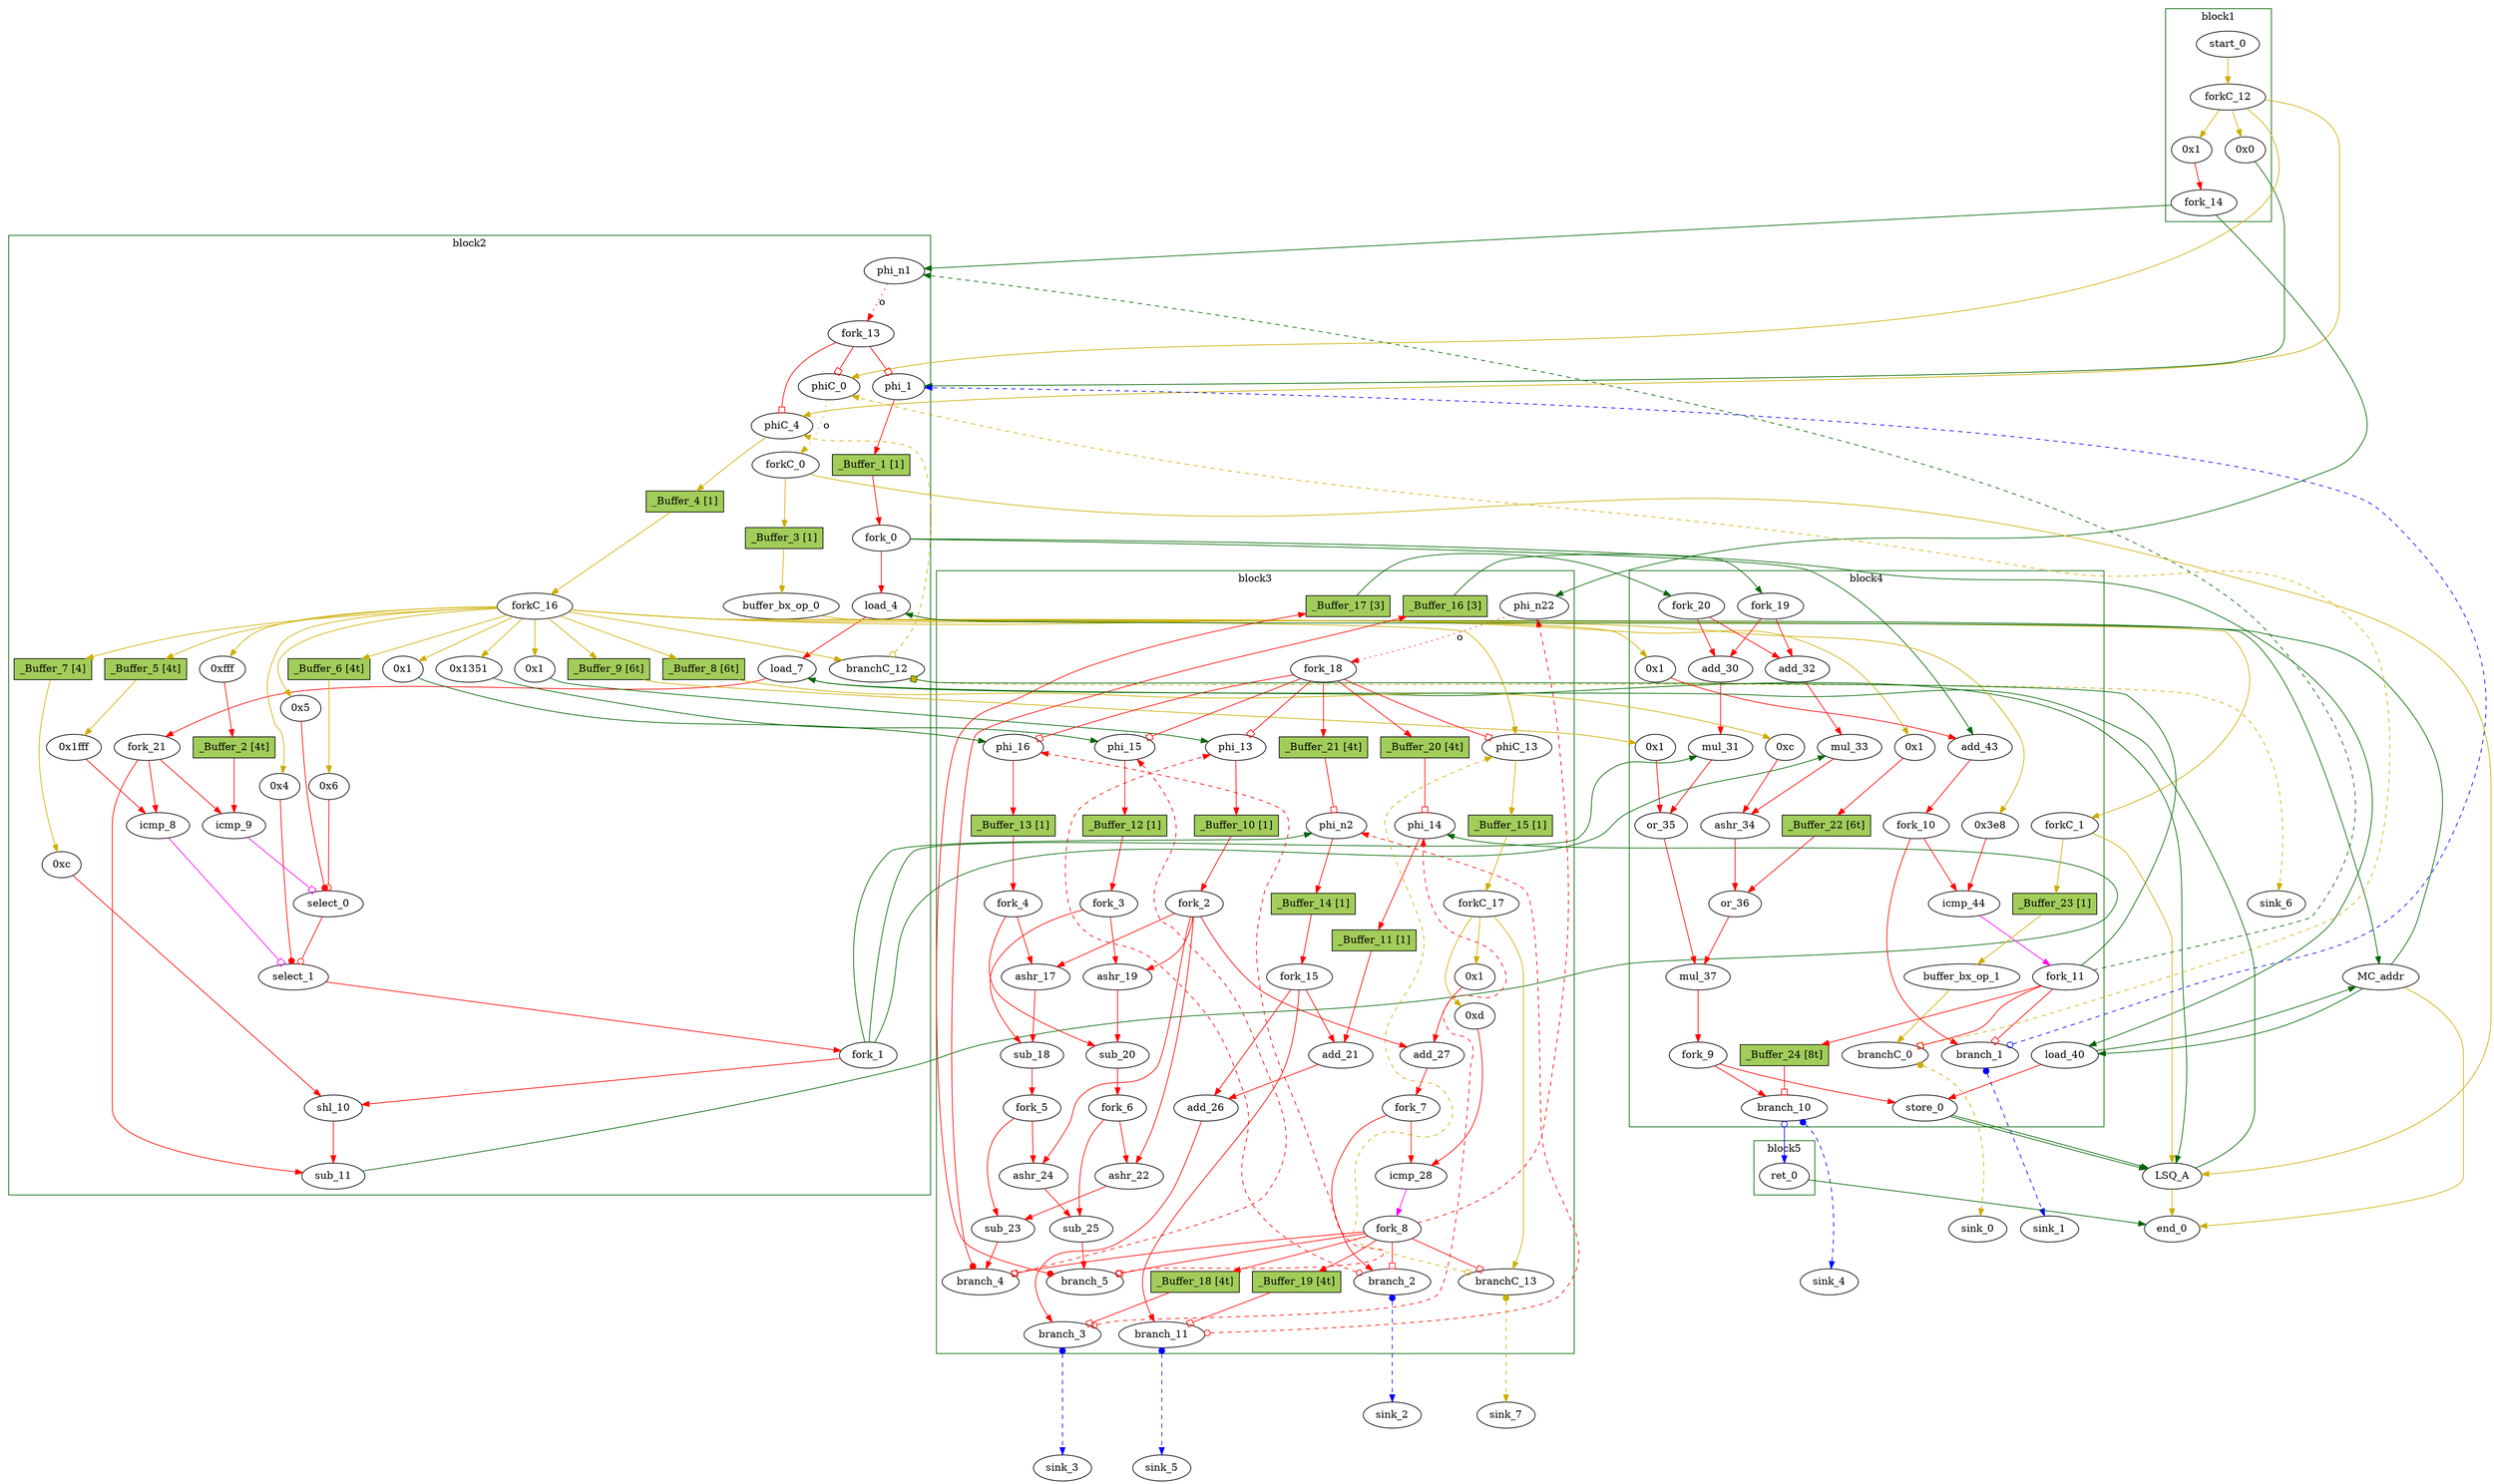 // Number of blocks: 134
// Number of channels: 228
Digraph G {

  // Blocks
subgraph cluster_1 {
color = "darkgreen"
label = "block1"
  cst_0 [type=Constant, in="in1:32", out="out1:32", bbID = 1, value="0x0", label="0x0",  shape=oval];
  start_0 [type=Entry, in="in1:0", out="out1:0", bbID = 1,  shape=oval];
  cst_17 [type=Constant, in="in1:32", out="out1:32", bbID = 1, value="0x1", label="0x1",  shape=oval];
  forkC_12 [type=Fork, in="in1:0", out="out1:0 out2:0 out3:0 out4:0", bbID = 1,  shape=oval];
  fork_14 [type=Fork, in="in1:32", out="out1:32 out2:32", bbID = 1,  shape=oval];
}
subgraph cluster_2 {
color = "darkgreen"
label = "block2"
  phi_1 [type=Mux, in="in1?:1 in2:32 in3:32", out="out1:32", delay=0.366, bbID = 2,  shape=oval];
  load_4 [type=Operator, in="in1:32 in2:32", out="out1:32 out2:32", op = "mc_load_op", latency=2, bbID = 2, portID = 0, offset = 0,  shape=oval];
  load_7 [type=Operator, in="in1:32 in2:32", out="out1:32 out2:32", op = "lsq_load_op", latency=5, bbID = 2, portID = 0, offset = 0,  shape=oval];
  cst_1 [type=Constant, in="in1:32", out="out1:32", bbID = 2, value="0x1fff", label="0x1fff",  shape=oval];
  icmp_8 [type=Operator, in="in1:32 in2:32", out="out1:1", op = "icmp_sgt_op", delay=1.53, bbID = 2,  shape=oval];
  cst_2 [type=Constant, in="in1:32", out="out1:32", bbID = 2, value="0xfff", label="0xfff",  shape=oval];
  icmp_9 [type=Operator, in="in1:32 in2:32", out="out1:1", op = "icmp_sgt_op", delay=1.53, bbID = 2,  shape=oval];
  cst_3 [type=Constant, in="in1:32", out="out1:32", bbID = 2, value="0x5", label="0x5",  shape=oval];
  cst_4 [type=Constant, in="in1:32", out="out1:32", bbID = 2, value="0x6", label="0x6",  shape=oval];
  select_0 [type=Operator, in="in1?:1 in2+:32 in3-:32", out="out1:32", op = "select_op", bbID = 2,  shape=oval];
  cst_5 [type=Constant, in="in1:32", out="out1:32", bbID = 2, value="0x4", label="0x4",  shape=oval];
  select_1 [type=Operator, in="in1?:1 in2+:32 in3-:32", out="out1:32", op = "select_op", bbID = 2,  shape=oval];
  cst_6 [type=Constant, in="in1:32", out="out1:32", bbID = 2, value="0xc", label="0xc",  shape=oval];
  shl_10 [type=Operator, in="in1:32 in2:32", out="out1:32", op = "shl_op", bbID = 2,  shape=oval];
  sub_11 [type=Operator, in="in1:32 in2:32", out="out1:32", op = "sub_op", delay=1.693, bbID = 2,  shape=oval];
  cst_7 [type=Constant, in="in1:32", out="out1:32", bbID = 2, value="0x1", label="0x1",  shape=oval];
  cst_8 [type=Constant, in="in1:32", out="out1:32", bbID = 2, value="0x1351", label="0x1351",  shape=oval];
  cst_9 [type=Constant, in="in1:32", out="out1:32", bbID = 2, value="0x1", label="0x1",  shape=oval];
  forkC_0 [type=Fork, in="in1:0", out="out1:0 out2:0", bbID = 2,  shape=oval];
  buffer_bx_op_0 [type=Operator, in="in1:0", out="out1:0", op = "buffer_bx_op", latency=1, bbID = 2,  shape=oval];
  phiC_0 [type=Mux, in="in1?:1 in2:0 in3:0", out="out1:0", delay=0.166, bbID = 2,  shape=oval];
  phi_n1 [type=Merge, in="in1:32 in2:32*i", out="out1:32", delay=0.366, bbID = 2,  shape=oval];
  phiC_4 [type=Mux, in="in1?:1 in2:0 in3:0", out="out1:0", delay=0.166, bbID = 2,  shape=oval];
  branchC_12 [type=Branch, in="in1:0 in2?:1*i", out="out1+:0 out2-:0", bbID = 2,  shape=oval];
  fork_0 [type=Fork, in="in1:32", out="out1:32 out2:32 out3:32", bbID = 2,  shape=oval];
  fork_1 [type=Fork, in="in1:32", out="out1:32 out2:32 out3:32 out4:32", bbID = 2,  shape=oval];
  fork_13 [type=Fork, in="in1:32", out="out1:32 out2:32 out3:32", bbID = 2,  shape=oval];
  forkC_16 [type=Fork, in="in1:0", out="out1:0 out2:0 out3:0 out4:0 out5:0 out6:0 out7:0 out8:0 out9:0 out10:0 out11:0 out12:0 out13:0 out14:0 out15:0 out16:0", bbID = 2,  shape=oval];
  fork_21 [type=Fork, in="in1:32", out="out1:32 out2:32 out3:32", bbID = 2,  shape=oval];
  _Buffer_1 [type=Buffer, in="in1:32", out="out1:32", bbID = 2, slots=1, transparent=false, label="_Buffer_1 [1]",  shape=box, style=filled, fillcolor=darkolivegreen3, height = 0.4];
  _Buffer_2 [type=Buffer, in="in1:32", out="out1:32", bbID = 2, slots=4, transparent=true, label="_Buffer_2 [4t]",  shape=box, style=filled, fillcolor=darkolivegreen3, height = 0.4];
  _Buffer_3 [type=Buffer, in="in1:0", out="out1:0", bbID = 2, slots=1, transparent=false, label="_Buffer_3 [1]",  shape=box, style=filled, fillcolor=darkolivegreen3, height = 0.4];
  _Buffer_4 [type=Buffer, in="in1:0", out="out1:0", bbID = 2, slots=1, transparent=false, label="_Buffer_4 [1]",  shape=box, style=filled, fillcolor=darkolivegreen3, height = 0.4];
  _Buffer_5 [type=Buffer, in="in1:0", out="out1:0", bbID = 2, slots=4, transparent=true, label="_Buffer_5 [4t]",  shape=box, style=filled, fillcolor=darkolivegreen3, height = 0.4];
  _Buffer_6 [type=Buffer, in="in1:0", out="out1:0", bbID = 2, slots=4, transparent=true, label="_Buffer_6 [4t]",  shape=box, style=filled, fillcolor=darkolivegreen3, height = 0.4];
  _Buffer_7 [type=Buffer, in="in1:0", out="out1:0", bbID = 2, slots=4, transparent=false, label="_Buffer_7 [4]",  shape=box, style=filled, fillcolor=darkolivegreen3, height = 0.4];
  _Buffer_8 [type=Buffer, in="in1:0", out="out1:0", bbID = 2, slots=6, transparent=true, label="_Buffer_8 [6t]",  shape=box, style=filled, fillcolor=darkolivegreen3, height = 0.4];
  _Buffer_9 [type=Buffer, in="in1:0", out="out1:0", bbID = 2, slots=6, transparent=true, label="_Buffer_9 [6t]",  shape=box, style=filled, fillcolor=darkolivegreen3, height = 0.4];
}
subgraph cluster_3 {
color = "darkgreen"
label = "block3"
  phi_13 [type=Mux, in="in1?:1 in2:32 in3:32", out="out1:32", delay=0.366, bbID = 3,  shape=oval];
  phi_14 [type=Mux, in="in1?:1 in2:32 in3:32", out="out1:32", delay=0.366, bbID = 3,  shape=oval];
  phi_15 [type=Mux, in="in1?:1 in2:32 in3:32", out="out1:32", delay=0.366, bbID = 3,  shape=oval];
  phi_16 [type=Mux, in="in1?:1 in2:32 in3:32", out="out1:32", delay=0.366, bbID = 3,  shape=oval];
  ashr_17 [type=Operator, in="in1:32 in2:32", out="out1:32", op = "ashr_op", bbID = 3, retimingDiff=1,  shape=oval];
  sub_18 [type=Operator, in="in1:32 in2:32", out="out1:32", op = "sub_op", delay=1.693, bbID = 3, retimingDiff=1,  shape=oval];
  ashr_19 [type=Operator, in="in1:32 in2:32", out="out1:32", op = "ashr_op", bbID = 3, retimingDiff=1,  shape=oval];
  sub_20 [type=Operator, in="in1:32 in2:32", out="out1:32", op = "sub_op", delay=1.693, bbID = 3, retimingDiff=1,  shape=oval];
  add_21 [type=Operator, in="in1:32 in2:32", out="out1:32", op = "add_op", delay=1.693, bbID = 3, retimingDiff=1,  shape=oval];
  ashr_22 [type=Operator, in="in1:32 in2:32", out="out1:32", op = "ashr_op", bbID = 3, retimingDiff=1,  shape=oval];
  sub_23 [type=Operator, in="in1:32 in2:32", out="out1:32", op = "sub_op", delay=1.693, bbID = 3, retimingDiff=1,  shape=oval];
  ashr_24 [type=Operator, in="in1:32 in2:32", out="out1:32", op = "ashr_op", bbID = 3, retimingDiff=1,  shape=oval];
  sub_25 [type=Operator, in="in1:32 in2:32", out="out1:32", op = "sub_op", delay=1.693, bbID = 3, retimingDiff=1,  shape=oval];
  add_26 [type=Operator, in="in1:32 in2:32", out="out1:32", op = "add_op", delay=1.693, bbID = 3, retimingDiff=1,  shape=oval];
  cst_10 [type=Constant, in="in1:32", out="out1:32", bbID = 3, value="0x1", label="0x1", retimingDiff=1,  shape=oval];
  add_27 [type=Operator, in="in1:32 in2:32", out="out1:32", op = "add_op", delay=1.693, bbID = 3, retimingDiff=1,  shape=oval];
  cst_11 [type=Constant, in="in1:32", out="out1:32", bbID = 3, value="0xd", label="0xd", retimingDiff=1,  shape=oval];
  icmp_28 [type=Operator, in="in1:32 in2:32", out="out1:1", op = "icmp_ult_op", delay=1.53, bbID = 3, retimingDiff=1,  shape=oval];
  phi_n2 [type=Mux, in="in1?:1 in2:32 in3:32", out="out1:32", delay=0.366, bbID = 3,  shape=oval];
  phiC_13 [type=Mux, in="in1?:1 in2:0 in3:0", out="out1:0", delay=0.166, bbID = 3,  shape=oval];
  branch_2 [type=Branch, in="in1:32 in2?:1*i", out="out1+:32 out2-:32", bbID = 3, retimingDiff=1,  shape=oval];
  phi_n22 [type=Merge, in="in1:32 in2:32*i", out="out1:32", delay=0.366, bbID = 3,  shape=oval];
  branch_3 [type=Branch, in="in1:32 in2?:1*i", out="out1+:32 out2-:32", bbID = 3, retimingDiff=1,  shape=oval];
  branch_4 [type=Branch, in="in1:32 in2?:1*i", out="out1+:32 out2-:32", bbID = 3, retimingDiff=1,  shape=oval];
  branch_5 [type=Branch, in="in1:32 in2?:1*i", out="out1+:32 out2-:32", bbID = 3, retimingDiff=1,  shape=oval];
  branch_11 [type=Branch, in="in1:32 in2?:1*i", out="out1+:32 out2-:32", bbID = 3, retimingDiff=1,  shape=oval];
  branchC_13 [type=Branch, in="in1:0 in2?:1*i", out="out1+:0 out2-:0", bbID = 3, retimingDiff=1,  shape=oval];
  fork_2 [type=Fork, in="in1:32", out="out1:32 out2:32 out3:32 out4:32 out5:32", bbID = 3, retimingDiff=1,  shape=oval];
  fork_3 [type=Fork, in="in1:32", out="out1:32 out2:32", bbID = 3, retimingDiff=1,  shape=oval];
  fork_4 [type=Fork, in="in1:32", out="out1:32 out2:32", bbID = 3, retimingDiff=1,  shape=oval];
  fork_5 [type=Fork, in="in1:32", out="out1:32 out2:32", bbID = 3, retimingDiff=1,  shape=oval];
  fork_6 [type=Fork, in="in1:32", out="out1:32 out2:32", bbID = 3, retimingDiff=1,  shape=oval];
  fork_7 [type=Fork, in="in1:32", out="out1:32 out2:32", bbID = 3, retimingDiff=1,  shape=oval];
  fork_8 [type=Fork, in="in1:32", out="out1:32 out2:32 out3:32 out4:32 out5:32 out6:32 out7:32", bbID = 3, retimingDiff=1,  shape=oval];
  fork_15 [type=Fork, in="in1:32", out="out1:32 out2:32 out3:32", bbID = 3, retimingDiff=1,  shape=oval];
  forkC_17 [type=Fork, in="in1:0", out="out1:0 out2:0 out3:0", bbID = 3, retimingDiff=1,  shape=oval];
  fork_18 [type=Fork, in="in1:32", out="out1:32 out2:32 out3:32 out4:32 out5:32 out6:32", bbID = 3,  shape=oval];
  _Buffer_10 [type=Buffer, in="in1:32", out="out1:32", bbID = 3, slots=1, transparent=false, label="_Buffer_10 [1]",  shape=box, style=filled, fillcolor=darkolivegreen3, height = 0.4];
  _Buffer_11 [type=Buffer, in="in1:32", out="out1:32", bbID = 3, slots=1, transparent=false, label="_Buffer_11 [1]",  shape=box, style=filled, fillcolor=darkolivegreen3, height = 0.4];
  _Buffer_12 [type=Buffer, in="in1:32", out="out1:32", bbID = 3, slots=1, transparent=false, label="_Buffer_12 [1]",  shape=box, style=filled, fillcolor=darkolivegreen3, height = 0.4];
  _Buffer_13 [type=Buffer, in="in1:32", out="out1:32", bbID = 3, slots=1, transparent=false, label="_Buffer_13 [1]",  shape=box, style=filled, fillcolor=darkolivegreen3, height = 0.4];
  _Buffer_14 [type=Buffer, in="in1:32", out="out1:32", bbID = 3, slots=1, transparent=false, label="_Buffer_14 [1]",  shape=box, style=filled, fillcolor=darkolivegreen3, height = 0.4];
  _Buffer_15 [type=Buffer, in="in1:0", out="out1:0", bbID = 3, slots=1, transparent=false, label="_Buffer_15 [1]",  shape=box, style=filled, fillcolor=darkolivegreen3, height = 0.4];
  _Buffer_16 [type=Buffer, in="in1:32", out="out1:32", bbID = 3, slots=3, transparent=false, label="_Buffer_16 [3]",  shape=box, style=filled, fillcolor=darkolivegreen3, height = 0.4];
  _Buffer_17 [type=Buffer, in="in1:32", out="out1:32", bbID = 3, slots=3, transparent=false, label="_Buffer_17 [3]",  shape=box, style=filled, fillcolor=darkolivegreen3, height = 0.4];
  _Buffer_18 [type=Buffer, in="in1:32", out="out1:32", bbID = 3, slots=4, transparent=true, label="_Buffer_18 [4t]",  shape=box, style=filled, fillcolor=darkolivegreen3, height = 0.4];
  _Buffer_19 [type=Buffer, in="in1:32", out="out1:32", bbID = 3, slots=4, transparent=true, label="_Buffer_19 [4t]",  shape=box, style=filled, fillcolor=darkolivegreen3, height = 0.4];
  _Buffer_20 [type=Buffer, in="in1:32", out="out1:32", bbID = 3, slots=4, transparent=true, label="_Buffer_20 [4t]",  shape=box, style=filled, fillcolor=darkolivegreen3, height = 0.4];
  _Buffer_21 [type=Buffer, in="in1:32", out="out1:32", bbID = 3, slots=4, transparent=true, label="_Buffer_21 [4t]",  shape=box, style=filled, fillcolor=darkolivegreen3, height = 0.4];
}
subgraph cluster_4 {
color = "darkgreen"
label = "block4"
  add_30 [type=Operator, in="in1:32 in2:32", out="out1:32", op = "add_op", delay=1.693, bbID = 4,  shape=oval];
  mul_31 [type=Operator, in="in1:32 in2:32", out="out1:32", op = "mul_op", latency=4, bbID = 4,  shape=oval];
  add_32 [type=Operator, in="in1:32 in2:32", out="out1:32", op = "add_op", delay=1.693, bbID = 4,  shape=oval];
  mul_33 [type=Operator, in="in1:32 in2:32", out="out1:32", op = "mul_op", latency=4, bbID = 4,  shape=oval];
  cst_12 [type=Constant, in="in1:32", out="out1:32", bbID = 4, value="0xc", label="0xc",  shape=oval];
  ashr_34 [type=Operator, in="in1:32 in2:32", out="out1:32", op = "ashr_op", bbID = 4,  shape=oval];
  cst_13 [type=Constant, in="in1:32", out="out1:32", bbID = 4, value="0x1", label="0x1",  shape=oval];
  or_35 [type=Operator, in="in1:32 in2:32", out="out1:32", op = "or_op", bbID = 4,  shape=oval];
  cst_14 [type=Constant, in="in1:32", out="out1:32", bbID = 4, value="0x1", label="0x1",  shape=oval];
  or_36 [type=Operator, in="in1:32 in2:32", out="out1:32", op = "or_op", bbID = 4,  shape=oval];
  mul_37 [type=Operator, in="in1:32 in2:32", out="out1:32", op = "mul_op", latency=4, bbID = 4,  shape=oval];
  load_40 [type=Operator, in="in1:32 in2:32", out="out1:32 out2:32", op = "mc_load_op", latency=2, bbID = 4, portID = 1, offset = 0,  shape=oval];
  store_0 [type=Operator, in="in1:32 in2:32", out="out1:32 out2:32", op = "lsq_store_op", bbID = 4, portID = 0, offset = 0,  shape=oval];
  cst_15 [type=Constant, in="in1:32", out="out1:32", bbID = 4, value="0x1", label="0x1",  shape=oval];
  add_43 [type=Operator, in="in1:32 in2:32", out="out1:32", op = "add_op", delay=1.693, bbID = 4,  shape=oval];
  cst_16 [type=Constant, in="in1:32", out="out1:32", bbID = 4, value="0x3e8", label="0x3e8",  shape=oval];
  icmp_44 [type=Operator, in="in1:32 in2:32", out="out1:1", op = "icmp_ult_op", delay=1.53, bbID = 4,  shape=oval];
  forkC_1 [type=Fork, in="in1:0", out="out1:0 out2:0", bbID = 4,  shape=oval];
  buffer_bx_op_1 [type=Operator, in="in1:0", out="out1:0", op = "buffer_bx_op", latency=1, bbID = 4,  shape=oval];
  branchC_0 [type=Branch, in="in1:0 in2?:1*i", out="out1+:0 out2-:0", bbID = 4,  shape=oval];
  branch_1 [type=Branch, in="in1:32 in2?:1*i", out="out1+:32 out2-:32", bbID = 4,  shape=oval];
  branch_10 [type=Branch, in="in1:32 in2?:1", out="out1+:32 out2-:32", bbID = 4,  shape=oval];
  fork_19 [type=Fork, in="in1:32", out="out1:32 out2:32", bbID = 4,  shape=oval];
  fork_20 [type=Fork, in="in1:32", out="out1:32 out2:32", bbID = 4,  shape=oval];
  fork_9 [type=Fork, in="in1:32", out="out1:32 out2:32", bbID = 4,  shape=oval];
  fork_10 [type=Fork, in="in1:32", out="out1:32 out2:32", bbID = 4,  shape=oval];
  fork_11 [type=Fork, in="in1:32", out="out1:32 out2:32 out3:32 out4:32 out5:32", bbID = 4,  shape=oval];
  _Buffer_22 [type=Buffer, in="in1:32", out="out1:32", bbID = 4, slots=6, transparent=true, label="_Buffer_22 [6t]",  shape=box, style=filled, fillcolor=darkolivegreen3, height = 0.4];
  _Buffer_23 [type=Buffer, in="in1:0", out="out1:0", bbID = 4, slots=1, transparent=false, label="_Buffer_23 [1]",  shape=box, style=filled, fillcolor=darkolivegreen3, height = 0.4];
  _Buffer_24 [type=Buffer, in="in1:32", out="out1:32", bbID = 4, slots=8, transparent=true, label="_Buffer_24 [8t]",  shape=box, style=filled, fillcolor=darkolivegreen3, height = 0.4];
}
subgraph cluster_5 {
color = "darkgreen"
label = "block5"
  ret_0 [type=Operator, in="in1:32", out="out1:32", op = "ret_op", bbID = 5,  shape=oval];
}
  LSQ_A [type=LSQ, in="in1:0*c0 in2:0*c1 in3:32*l0a in4:32*s0a in5:32*s0d", out="out1:32*l0d out2:0*e", bbID = 0, memory = "A", bbcount = 2, ldcount = 1, stcount = 1, fifoDepth = 32, numLoads = "{1; 0}", numStores = "{0; 1}", loadOffsets = "{{0;0;0;0;0;0;0;0;0;0;0;0;0;0;0;0;0;0;0;0;0;0;0;0;0;0;0;0;0;0;0;0};{0;0;0;0;0;0;0;0;0;0;0;0;0;0;0;0;0;0;0;0;0;0;0;0;0;0;0;0;0;0;0;0}}", storeOffsets = "{{0;0;0;0;0;0;0;0;0;0;0;0;0;0;0;0;0;0;0;0;0;0;0;0;0;0;0;0;0;0;0;0};{0;0;0;0;0;0;0;0;0;0;0;0;0;0;0;0;0;0;0;0;0;0;0;0;0;0;0;0;0;0;0;0}}", loadPorts = "{{0;0;0;0;0;0;0;0;0;0;0;0;0;0;0;0;0;0;0;0;0;0;0;0;0;0;0;0;0;0;0;0};{0;0;0;0;0;0;0;0;0;0;0;0;0;0;0;0;0;0;0;0;0;0;0;0;0;0;0;0;0;0;0;0}}", storePorts = "{{0;0;0;0;0;0;0;0;0;0;0;0;0;0;0;0;0;0;0;0;0;0;0;0;0;0;0;0;0;0;0;0};{0;0;0;0;0;0;0;0;0;0;0;0;0;0;0;0;0;0;0;0;0;0;0;0;0;0;0;0;0;0;0;0}}", ];
  MC_addr [type=MC, in="in1:32*l0a in2:32*l1a", out="out1:32*l0d out2:32*l1d out3:0*e", bbID = 0, memory = "addr", bbcount = 0, ldcount = 2, stcount = 0, ];
  sink_0 [type=Sink, in="in1:0", bbID = 0,  shape=oval];
  sink_1 [type=Sink, in="in1:32", bbID = 0,  shape=oval];
  sink_2 [type=Sink, in="in1:32", bbID = 0,  shape=oval];
  sink_3 [type=Sink, in="in1:32", bbID = 0,  shape=oval];
  sink_4 [type=Sink, in="in1:32", bbID = 0,  shape=oval];
  sink_5 [type=Sink, in="in1:32", bbID = 0,  shape=oval];
  sink_6 [type=Sink, in="in1:0", bbID = 0,  shape=oval];
  sink_7 [type=Sink, in="in1:0", bbID = 0,  shape=oval];
  end_0 [type=Exit, in="in1:0*e in2:0*e in3:32", out="out1:32", bbID = 0,  shape=oval];

  // Channels
  cst_0 -> phi_1 [from=out1, to=in3, arrowhead=normal, color=darkgreen];
  start_0 -> forkC_12 [from=out1, to=in1, arrowhead=normal, color=gold3];
  cst_17 -> fork_14 [from=out1, to=in1, arrowhead=normal, color=red];
  forkC_12 -> cst_0 [from=out1, to=in1, arrowhead=normal, color=gold3];
  forkC_12 -> cst_17 [from=out3, to=in1, arrowhead=normal, color=gold3];
  forkC_12 -> phiC_0 [from=out4, to=in3, arrowhead=normal, color=gold3];
  forkC_12 -> phiC_4 [from=out2, to=in3, arrowhead=normal, color=gold3];
  fork_14 -> phi_n1 [from=out1, to=in1, arrowhead=normal, color=darkgreen];
  fork_14 -> phi_n22 [from=out2, to=in1, arrowhead=normal, color=darkgreen];
  phi_1 -> _Buffer_1 [from=out1, to=in1, arrowhead=normal, color=red];
  load_4 -> load_7 [from=out1, to=in2, arrowhead=normal, color=red];
  load_4 -> MC_addr [from=out2, to=in1, arrowhead=normal, color=darkgreen];
  load_7 -> fork_21 [from=out1, to=in1, arrowhead=normal, color=red];
  load_7 -> LSQ_A [from=out2, to=in3, arrowhead=normal, color=darkgreen];
  cst_1 -> icmp_8 [from=out1, to=in2, arrowhead=normal, color=red];
  icmp_8 -> select_1 [from=out1, to=in1, arrowhead=obox, color=magenta];
  cst_2 -> _Buffer_2 [from=out1, to=in1, arrowhead=normal, color=red];
  icmp_9 -> select_0 [from=out1, to=in1, arrowhead=obox, color=magenta];
  cst_3 -> select_0 [from=out1, to=in2, arrowhead=dot, color=red];
  cst_4 -> select_0 [from=out1, to=in3, arrowhead=odot, color=red];
  select_0 -> select_1 [from=out1, to=in3, arrowhead=odot, color=red];
  cst_5 -> select_1 [from=out1, to=in2, arrowhead=dot, color=red];
  select_1 -> fork_1 [from=out1, to=in1, arrowhead=normal, color=red];
  cst_6 -> shl_10 [from=out1, to=in2, arrowhead=normal, color=red];
  shl_10 -> sub_11 [from=out1, to=in2, arrowhead=normal, color=red];
  sub_11 -> phi_14 [from=out1, to=in3, arrowhead=normal, color=darkgreen];
  cst_7 -> phi_13 [from=out1, to=in3, arrowhead=normal, color=darkgreen];
  cst_8 -> phi_15 [from=out1, to=in3, arrowhead=normal, color=darkgreen];
  cst_9 -> phi_16 [from=out1, to=in3, arrowhead=normal, color=darkgreen];
  forkC_0 -> _Buffer_3 [from=out1, to=in1, arrowhead=normal, color=gold3];
  forkC_0 -> LSQ_A [from=out2, to=in1, arrowhead=normal, color=gold3];
  buffer_bx_op_0 -> forkC_1 [from=out1, to=in1, arrowhead=normal, color=gold3];
  phiC_0 -> forkC_0 [from=out1, to=in1, arrowhead=normal, color=gold3, slots=1, style=dotted, label="o", transparent=true];
  phi_n1 -> fork_13 [from=out1, to=in1, arrowhead=normal, color=red, slots=1, style=dotted, label="o", transparent=true];
  phiC_4 -> _Buffer_4 [from=out1, to=in1, arrowhead=normal, color=gold3];
  branchC_12 -> phiC_4 [from=out2, to=in2, dir=both, arrowtail=odot, arrowhead=normal, color=gold3, constraint=false, style=dashed, minlen = 3];
  branchC_12 -> sink_6 [from=out1, to=in1, dir=both, arrowtail=dot, arrowhead=normal, color=gold3, style=dashed, minlen = 3];
  fork_0 -> load_4 [from=out2, to=in2, arrowhead=normal, color=red];
  fork_0 -> load_40 [from=out3, to=in2, arrowhead=normal, color=darkgreen];
  fork_0 -> add_43 [from=out1, to=in1, arrowhead=normal, color=darkgreen];
  fork_1 -> shl_10 [from=out1, to=in1, arrowhead=normal, color=red];
  fork_1 -> phi_n2 [from=out2, to=in3, arrowhead=normal, color=darkgreen];
  fork_1 -> mul_31 [from=out3, to=in1, arrowhead=normal, color=darkgreen];
  fork_1 -> mul_33 [from=out4, to=in1, arrowhead=normal, color=darkgreen];
  fork_13 -> phi_1 [from=out2, to=in1, arrowhead=obox, color=red];
  fork_13 -> phiC_0 [from=out1, to=in1, arrowhead=obox, color=red];
  fork_13 -> phiC_4 [from=out3, to=in1, arrowhead=obox, color=red];
  forkC_16 -> _Buffer_5 [from=out1, to=in1, arrowhead=normal, color=gold3];
  forkC_16 -> cst_2 [from=out3, to=in1, arrowhead=normal, color=gold3];
  forkC_16 -> cst_3 [from=out4, to=in1, arrowhead=normal, color=gold3];
  forkC_16 -> _Buffer_6 [from=out5, to=in1, arrowhead=normal, color=gold3];
  forkC_16 -> cst_5 [from=out6, to=in1, arrowhead=normal, color=gold3];
  forkC_16 -> _Buffer_7 [from=out7, to=in1, arrowhead=normal, color=gold3];
  forkC_16 -> cst_7 [from=out8, to=in1, arrowhead=normal, color=gold3];
  forkC_16 -> cst_8 [from=out9, to=in1, arrowhead=normal, color=gold3];
  forkC_16 -> cst_9 [from=out10, to=in1, arrowhead=normal, color=gold3];
  forkC_16 -> branchC_12 [from=out2, to=in1, arrowhead=normal, color=gold3];
  forkC_16 -> phiC_13 [from=out11, to=in3, arrowhead=normal, color=gold3];
  forkC_16 -> _Buffer_8 [from=out12, to=in1, arrowhead=normal, color=gold3];
  forkC_16 -> _Buffer_9 [from=out13, to=in1, arrowhead=normal, color=gold3];
  forkC_16 -> cst_14 [from=out14, to=in1, arrowhead=normal, color=gold3];
  forkC_16 -> cst_15 [from=out15, to=in1, arrowhead=normal, color=gold3];
  forkC_16 -> cst_16 [from=out16, to=in1, arrowhead=normal, color=gold3];
  fork_21 -> icmp_8 [from=out1, to=in1, arrowhead=normal, color=red];
  fork_21 -> icmp_9 [from=out2, to=in1, arrowhead=normal, color=red];
  fork_21 -> sub_11 [from=out3, to=in1, arrowhead=normal, color=red];
  phi_13 -> _Buffer_10 [from=out1, to=in1, arrowhead=normal, color=red];
  phi_14 -> _Buffer_11 [from=out1, to=in1, arrowhead=normal, color=red];
  phi_15 -> _Buffer_12 [from=out1, to=in1, arrowhead=normal, color=red];
  phi_16 -> _Buffer_13 [from=out1, to=in1, arrowhead=normal, color=red];
  ashr_17 -> sub_18 [from=out1, to=in2, arrowhead=normal, color=red];
  sub_18 -> fork_5 [from=out1, to=in1, arrowhead=normal, color=red];
  ashr_19 -> sub_20 [from=out1, to=in2, arrowhead=normal, color=red];
  sub_20 -> fork_6 [from=out1, to=in1, arrowhead=normal, color=red];
  add_21 -> add_26 [from=out1, to=in1, arrowhead=normal, color=red];
  ashr_22 -> sub_23 [from=out1, to=in2, arrowhead=normal, color=red];
  sub_23 -> branch_4 [from=out1, to=in1, arrowhead=normal, color=red];
  ashr_24 -> sub_25 [from=out1, to=in2, arrowhead=normal, color=red];
  sub_25 -> branch_5 [from=out1, to=in1, arrowhead=normal, color=red];
  add_26 -> branch_3 [from=out1, to=in1, arrowhead=normal, color=red];
  cst_10 -> add_27 [from=out1, to=in2, arrowhead=normal, color=red];
  add_27 -> fork_7 [from=out1, to=in1, arrowhead=normal, color=red];
  cst_11 -> icmp_28 [from=out1, to=in2, arrowhead=normal, color=red];
  icmp_28 -> fork_8 [from=out1, to=in1, arrowhead=normal, color=magenta];
  phi_n2 -> _Buffer_14 [from=out1, to=in1, arrowhead=normal, color=red];
  phiC_13 -> _Buffer_15 [from=out1, to=in1, arrowhead=normal, color=gold3];
  branch_2 -> phi_13 [from=out2, to=in2, dir=both, arrowtail=odot, arrowhead=normal, color=red, constraint=false, style=dashed, minlen = 3];
  branch_2 -> sink_2 [from=out1, to=in1, dir=both, arrowtail=dot, arrowhead=normal, color=blue, style=dashed, minlen = 3];
  phi_n22 -> fork_18 [from=out1, to=in1, arrowhead=normal, color=red, slots=1, style=dotted, label="o", transparent=true];
  branch_3 -> phi_14 [from=out2, to=in2, dir=both, arrowtail=odot, arrowhead=normal, color=red, constraint=false, style=dashed, minlen = 3];
  branch_3 -> sink_3 [from=out1, to=in1, dir=both, arrowtail=dot, arrowhead=normal, color=blue, style=dashed, minlen = 3];
  branch_4 -> phi_15 [from=out2, to=in2, dir=both, arrowtail=odot, arrowhead=normal, color=red, constraint=false, style=dashed, minlen = 3];
  branch_4 -> _Buffer_16 [from=out1, to=in1, dir=both, arrowtail=dot, arrowhead=normal, color=red, constraint=false];
  branch_5 -> phi_16 [from=out2, to=in2, dir=both, arrowtail=odot, arrowhead=normal, color=red, constraint=false, style=dashed, minlen = 3];
  branch_5 -> _Buffer_17 [from=out1, to=in1, dir=both, arrowtail=dot, arrowhead=normal, color=red, constraint=false];
  branch_11 -> phi_n2 [from=out2, to=in2, dir=both, arrowtail=odot, arrowhead=normal, color=red, constraint=false, style=dashed, minlen = 3];
  branch_11 -> sink_5 [from=out1, to=in1, dir=both, arrowtail=dot, arrowhead=normal, color=blue, style=dashed, minlen = 3];
  branchC_13 -> phiC_13 [from=out2, to=in2, dir=both, arrowtail=odot, arrowhead=normal, color=gold3, constraint=false, style=dashed, minlen = 3];
  branchC_13 -> sink_7 [from=out1, to=in1, dir=both, arrowtail=dot, arrowhead=normal, color=gold3, style=dashed, minlen = 3];
  fork_2 -> ashr_17 [from=out1, to=in2, arrowhead=normal, color=red];
  fork_2 -> ashr_19 [from=out2, to=in2, arrowhead=normal, color=red];
  fork_2 -> ashr_22 [from=out3, to=in2, arrowhead=normal, color=red];
  fork_2 -> ashr_24 [from=out4, to=in2, arrowhead=normal, color=red];
  fork_2 -> add_27 [from=out5, to=in1, arrowhead=normal, color=red];
  fork_3 -> sub_18 [from=out1, to=in1, arrowhead=normal, color=red];
  fork_3 -> ashr_19 [from=out2, to=in1, arrowhead=normal, color=red];
  fork_4 -> ashr_17 [from=out1, to=in1, arrowhead=normal, color=red];
  fork_4 -> sub_20 [from=out2, to=in1, arrowhead=normal, color=red];
  fork_5 -> sub_23 [from=out1, to=in1, arrowhead=normal, color=red];
  fork_5 -> ashr_24 [from=out2, to=in1, arrowhead=normal, color=red];
  fork_6 -> ashr_22 [from=out1, to=in1, arrowhead=normal, color=red];
  fork_6 -> sub_25 [from=out2, to=in1, arrowhead=normal, color=red];
  fork_7 -> icmp_28 [from=out1, to=in1, arrowhead=normal, color=red];
  fork_7 -> branch_2 [from=out2, to=in1, arrowhead=normal, color=red];
  fork_8 -> branch_2 [from=out1, to=in2, arrowhead=obox, color=red];
  fork_8 -> phi_n22 [from=out2, to=in2, arrowhead=normal, color=red, constraint=false, style=dashed, minlen = 3];
  fork_8 -> _Buffer_18 [from=out3, to=in1, arrowhead=normal, color=red];
  fork_8 -> branch_4 [from=out4, to=in2, arrowhead=obox, color=red];
  fork_8 -> branch_5 [from=out5, to=in2, arrowhead=obox, color=red];
  fork_8 -> _Buffer_19 [from=out6, to=in1, arrowhead=normal, color=red];
  fork_8 -> branchC_13 [from=out7, to=in2, arrowhead=obox, color=red];
  fork_15 -> add_21 [from=out1, to=in2, arrowhead=normal, color=red];
  fork_15 -> add_26 [from=out3, to=in2, arrowhead=normal, color=red];
  fork_15 -> branch_11 [from=out2, to=in1, arrowhead=normal, color=red];
  forkC_17 -> cst_10 [from=out1, to=in1, arrowhead=normal, color=gold3];
  forkC_17 -> cst_11 [from=out3, to=in1, arrowhead=normal, color=gold3];
  forkC_17 -> branchC_13 [from=out2, to=in1, arrowhead=normal, color=gold3];
  fork_18 -> phi_13 [from=out1, to=in1, arrowhead=obox, color=red];
  fork_18 -> _Buffer_20 [from=out2, to=in1, arrowhead=normal, color=red];
  fork_18 -> phi_15 [from=out3, to=in1, arrowhead=obox, color=red];
  fork_18 -> phi_16 [from=out4, to=in1, arrowhead=obox, color=red];
  fork_18 -> _Buffer_21 [from=out5, to=in1, arrowhead=normal, color=red];
  fork_18 -> phiC_13 [from=out6, to=in1, arrowhead=obox, color=red];
  add_30 -> mul_31 [from=out1, to=in2, arrowhead=normal, color=red];
  mul_31 -> or_35 [from=out1, to=in1, arrowhead=normal, color=red];
  add_32 -> mul_33 [from=out1, to=in2, arrowhead=normal, color=red];
  mul_33 -> ashr_34 [from=out1, to=in1, arrowhead=normal, color=red];
  cst_12 -> ashr_34 [from=out1, to=in2, arrowhead=normal, color=red];
  ashr_34 -> or_36 [from=out1, to=in1, arrowhead=normal, color=red];
  cst_13 -> or_35 [from=out1, to=in2, arrowhead=normal, color=red];
  or_35 -> mul_37 [from=out1, to=in1, arrowhead=normal, color=red];
  cst_14 -> _Buffer_22 [from=out1, to=in1, arrowhead=normal, color=red];
  or_36 -> mul_37 [from=out1, to=in2, arrowhead=normal, color=red];
  mul_37 -> fork_9 [from=out1, to=in1, arrowhead=normal, color=red];
  load_40 -> store_0 [from=out1, to=in2, arrowhead=normal, color=red];
  load_40 -> MC_addr [from=out2, to=in2, arrowhead=normal, color=darkgreen];
  store_0 -> LSQ_A [from=out2, to=in4, arrowhead=normal, color=darkgreen];
  store_0 -> LSQ_A [from=out1, to=in5, arrowhead=normal, color=darkgreen];
  cst_15 -> add_43 [from=out1, to=in2, arrowhead=normal, color=red];
  add_43 -> fork_10 [from=out1, to=in1, arrowhead=normal, color=red];
  cst_16 -> icmp_44 [from=out1, to=in2, arrowhead=normal, color=red];
  icmp_44 -> fork_11 [from=out1, to=in1, arrowhead=normal, color=magenta];
  forkC_1 -> _Buffer_23 [from=out1, to=in1, arrowhead=normal, color=gold3];
  forkC_1 -> LSQ_A [from=out2, to=in2, arrowhead=normal, color=gold3];
  buffer_bx_op_1 -> branchC_0 [from=out1, to=in1, arrowhead=normal, color=gold3];
  branchC_0 -> phiC_0 [from=out2, to=in2, dir=both, arrowtail=odot, arrowhead=normal, color=gold3, style=dashed, minlen = 3];
  branchC_0 -> sink_0 [from=out1, to=in1, dir=both, arrowtail=dot, arrowhead=normal, color=gold3, style=dashed, minlen = 3];
  branch_1 -> phi_1 [from=out2, to=in2, dir=both, arrowtail=odot, arrowhead=normal, color=blue, style=dashed, minlen = 3];
  branch_1 -> sink_1 [from=out1, to=in1, dir=both, arrowtail=dot, arrowhead=normal, color=blue, style=dashed, minlen = 3];
  branch_10 -> ret_0 [from=out2, to=in1, dir=both, arrowtail=odot, arrowhead=normal, color=blue];
  branch_10 -> sink_4 [from=out1, to=in1, dir=both, arrowtail=dot, arrowhead=normal, color=blue, style=dashed, minlen = 3];
  fork_19 -> add_30 [from=out1, to=in1, arrowhead=normal, color=red];
  fork_19 -> add_32 [from=out2, to=in1, arrowhead=normal, color=red];
  fork_20 -> add_30 [from=out1, to=in2, arrowhead=normal, color=red];
  fork_20 -> add_32 [from=out2, to=in2, arrowhead=normal, color=red];
  fork_9 -> store_0 [from=out1, to=in1, arrowhead=normal, color=red];
  fork_9 -> branch_10 [from=out2, to=in1, arrowhead=normal, color=red];
  fork_10 -> icmp_44 [from=out1, to=in1, arrowhead=normal, color=red];
  fork_10 -> branch_1 [from=out2, to=in1, arrowhead=normal, color=red];
  fork_11 -> phi_n1 [from=out2, to=in2, arrowhead=normal, color=darkgreen, style=dashed, minlen = 3];
  fork_11 -> branchC_12 [from=out5, to=in2, arrowhead=obox, color=darkgreen];
  fork_11 -> branchC_0 [from=out1, to=in2, arrowhead=obox, color=red];
  fork_11 -> branch_1 [from=out3, to=in2, arrowhead=obox, color=red];
  fork_11 -> _Buffer_24 [from=out4, to=in1, arrowhead=normal, color=red];
  ret_0 -> end_0 [from=out1, to=in3, arrowhead=normal, color=darkgreen];
  LSQ_A -> load_7 [from=out1, to=in1, arrowhead=normal, color=darkgreen];
  LSQ_A -> end_0 [from=out2, to=in1, arrowhead=normal, color=gold3];
  MC_addr -> load_4 [from=out1, to=in1, arrowhead=normal, color=darkgreen];
  MC_addr -> load_40 [from=out2, to=in1, arrowhead=normal, color=darkgreen];
  MC_addr -> end_0 [from=out3, to=in2, arrowhead=normal, color=gold3];
  _Buffer_1 -> fork_0 [from=out1, to=in1, arrowhead=normal, color=red];
  _Buffer_2 -> icmp_9 [from=out1, to=in2, arrowhead=normal, color=red];
  _Buffer_3 -> buffer_bx_op_0 [from=out1, to=in1, arrowhead=normal, color=gold3];
  _Buffer_4 -> forkC_16 [from=out1, to=in1, arrowhead=normal, color=gold3];
  _Buffer_5 -> cst_1 [from=out1, to=in1, arrowhead=normal, color=gold3];
  _Buffer_6 -> cst_4 [from=out1, to=in1, arrowhead=normal, color=gold3];
  _Buffer_7 -> cst_6 [from=out1, to=in1, arrowhead=normal, color=gold3];
  _Buffer_8 -> cst_12 [from=out1, to=in1, arrowhead=normal, color=gold3];
  _Buffer_9 -> cst_13 [from=out1, to=in1, arrowhead=normal, color=gold3];
  _Buffer_10 -> fork_2 [from=out1, to=in1, arrowhead=normal, color=red];
  _Buffer_11 -> add_21 [from=out1, to=in1, arrowhead=normal, color=red];
  _Buffer_12 -> fork_3 [from=out1, to=in1, arrowhead=normal, color=red];
  _Buffer_13 -> fork_4 [from=out1, to=in1, arrowhead=normal, color=red];
  _Buffer_14 -> fork_15 [from=out1, to=in1, arrowhead=normal, color=red];
  _Buffer_15 -> forkC_17 [from=out1, to=in1, arrowhead=normal, color=gold3];
  _Buffer_16 -> fork_19 [from=out1, to=in1, arrowhead=normal, color=darkgreen];
  _Buffer_17 -> fork_20 [from=out1, to=in1, arrowhead=normal, color=darkgreen];
  _Buffer_18 -> branch_3 [from=out1, to=in2, arrowhead=obox, color=red];
  _Buffer_19 -> branch_11 [from=out1, to=in2, arrowhead=obox, color=red];
  _Buffer_20 -> phi_14 [from=out1, to=in1, arrowhead=obox, color=red];
  _Buffer_21 -> phi_n2 [from=out1, to=in1, arrowhead=obox, color=red];
  _Buffer_22 -> or_36 [from=out1, to=in2, arrowhead=normal, color=red];
  _Buffer_23 -> buffer_bx_op_1 [from=out1, to=in1, arrowhead=normal, color=gold3];
  _Buffer_24 -> branch_10 [from=out1, to=in2, arrowhead=obox, color=red];
}
